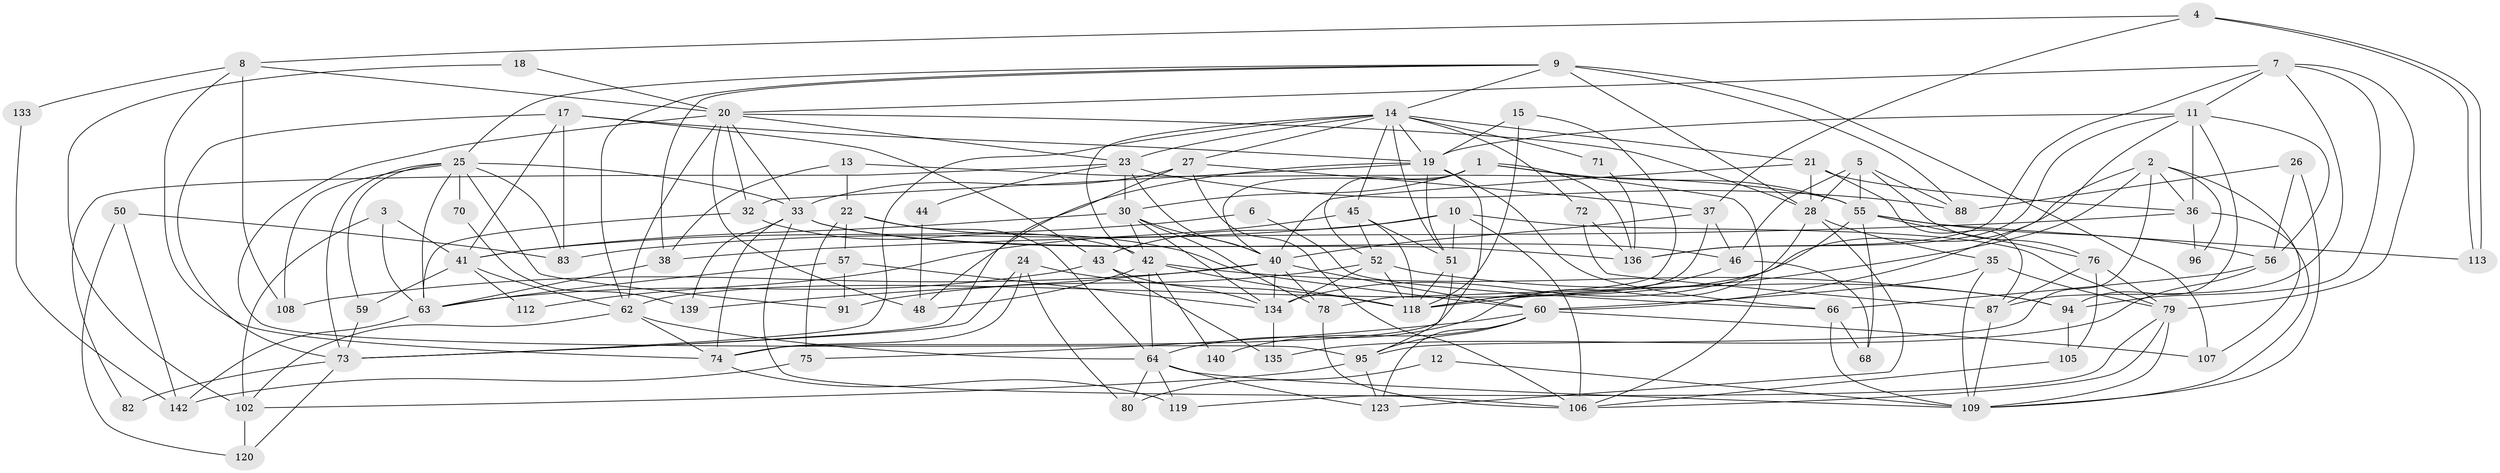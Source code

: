 // Generated by graph-tools (version 1.1) at 2025/24/03/03/25 07:24:03]
// undirected, 92 vertices, 229 edges
graph export_dot {
graph [start="1"]
  node [color=gray90,style=filled];
  1 [super="+65"];
  2 [super="+16"];
  3;
  4;
  5;
  6;
  7 [super="+39"];
  8 [super="+34"];
  9 [super="+29"];
  10 [super="+110"];
  11 [super="+128"];
  12;
  13 [super="+97"];
  14 [super="+67"];
  15;
  17 [super="+61"];
  18;
  19 [super="+31"];
  20 [super="+93"];
  21;
  22 [super="+111"];
  23 [super="+137"];
  24;
  25 [super="+58"];
  26;
  27 [super="+54"];
  28 [super="+69"];
  30 [super="+100"];
  32;
  33 [super="+101"];
  35 [super="+99"];
  36 [super="+124"];
  37 [super="+47"];
  38 [super="+103"];
  40 [super="+77"];
  41 [super="+131"];
  42 [super="+122"];
  43 [super="+86"];
  44;
  45 [super="+49"];
  46 [super="+114"];
  48;
  50 [super="+53"];
  51 [super="+127"];
  52 [super="+121"];
  55 [super="+117"];
  56 [super="+92"];
  57;
  59;
  60 [super="+115"];
  62 [super="+104"];
  63 [super="+116"];
  64 [super="+126"];
  66 [super="+90"];
  68;
  70;
  71;
  72;
  73 [super="+85"];
  74 [super="+129"];
  75;
  76 [super="+84"];
  78;
  79 [super="+81"];
  80;
  82;
  83;
  87 [super="+98"];
  88 [super="+89"];
  91;
  94 [super="+130"];
  95;
  96;
  102;
  105;
  106 [super="+132"];
  107;
  108;
  109 [super="+125"];
  112;
  113;
  118 [super="+141"];
  119;
  120;
  123;
  133;
  134 [super="+138"];
  135;
  136;
  139;
  140;
  142;
  1 -- 136;
  1 -- 106;
  1 -- 55;
  1 -- 52;
  1 -- 40;
  1 -- 30;
  2 -- 107;
  2 -- 96;
  2 -- 62;
  2 -- 95;
  2 -- 36;
  2 -- 118;
  3 -- 102;
  3 -- 41;
  3 -- 63;
  4 -- 37;
  4 -- 113;
  4 -- 113;
  4 -- 8;
  5 -- 55;
  5 -- 88;
  5 -- 46;
  5 -- 76;
  5 -- 28;
  6 -- 41;
  6 -- 66;
  7 -- 87;
  7 -- 136;
  7 -- 79;
  7 -- 94;
  7 -- 11;
  7 -- 20;
  8 -- 20;
  8 -- 133;
  8 -- 74;
  8 -- 108;
  9 -- 28;
  9 -- 14;
  9 -- 107;
  9 -- 88 [weight=2];
  9 -- 25;
  9 -- 62;
  9 -- 38;
  10 -- 43;
  10 -- 106;
  10 -- 51;
  10 -- 83;
  10 -- 79;
  11 -- 36 [weight=2];
  11 -- 60;
  11 -- 56;
  11 -- 94;
  11 -- 19;
  11 -- 136;
  12 -- 80;
  12 -- 109;
  13 -- 38;
  13 -- 22;
  13 -- 55;
  14 -- 21;
  14 -- 23;
  14 -- 42;
  14 -- 45;
  14 -- 71;
  14 -- 73;
  14 -- 19;
  14 -- 72;
  14 -- 51;
  14 -- 27;
  15 -- 78;
  15 -- 118;
  15 -- 19;
  17 -- 43;
  17 -- 73;
  17 -- 19;
  17 -- 83;
  17 -- 41;
  18 -- 102;
  18 -- 20;
  19 -- 48;
  19 -- 66;
  19 -- 74;
  19 -- 32;
  19 -- 51;
  20 -- 32;
  20 -- 28;
  20 -- 48;
  20 -- 33;
  20 -- 95;
  20 -- 62;
  20 -- 23;
  21 -- 40;
  21 -- 28;
  21 -- 36;
  21 -- 87;
  22 -- 57;
  22 -- 75;
  22 -- 60;
  22 -- 64;
  23 -- 40;
  23 -- 30;
  23 -- 82;
  23 -- 88;
  23 -- 44;
  24 -- 73;
  24 -- 74;
  24 -- 80;
  24 -- 118;
  25 -- 33;
  25 -- 59;
  25 -- 70;
  25 -- 83;
  25 -- 73;
  25 -- 91;
  25 -- 108;
  25 -- 63;
  26 -- 88;
  26 -- 56;
  26 -- 109;
  27 -- 33;
  27 -- 106;
  27 -- 73;
  27 -- 37;
  28 -- 35;
  28 -- 64;
  28 -- 123;
  30 -- 41;
  30 -- 134;
  30 -- 42;
  30 -- 40;
  30 -- 78;
  32 -- 42;
  32 -- 63;
  33 -- 74;
  33 -- 136;
  33 -- 139;
  33 -- 46;
  33 -- 106;
  35 -- 60;
  35 -- 79;
  35 -- 109;
  36 -- 96;
  36 -- 109;
  36 -- 38;
  37 -- 46;
  37 -- 40;
  37 -- 118;
  38 -- 63;
  40 -- 108;
  40 -- 134 [weight=2];
  40 -- 139;
  40 -- 60;
  40 -- 78;
  41 -- 59;
  41 -- 112;
  41 -- 62;
  42 -- 48;
  42 -- 118;
  42 -- 94;
  42 -- 140;
  42 -- 64;
  43 -- 134;
  43 -- 135;
  43 -- 63;
  44 -- 48;
  45 -- 112;
  45 -- 51;
  45 -- 52;
  45 -- 118;
  46 -- 118;
  46 -- 68;
  50 -- 142;
  50 -- 120;
  50 -- 83;
  51 -- 95;
  51 -- 118;
  52 -- 94;
  52 -- 118;
  52 -- 134;
  52 -- 91;
  55 -- 68;
  55 -- 134;
  55 -- 113;
  55 -- 56;
  55 -- 76;
  56 -- 135;
  56 -- 66;
  57 -- 134;
  57 -- 91;
  57 -- 63;
  59 -- 73;
  60 -- 75;
  60 -- 107;
  60 -- 140;
  60 -- 123;
  60 -- 95;
  62 -- 102;
  62 -- 64;
  62 -- 74;
  63 -- 142;
  64 -- 123;
  64 -- 109;
  64 -- 80;
  64 -- 119;
  66 -- 68;
  66 -- 109;
  70 -- 139;
  71 -- 136;
  72 -- 136;
  72 -- 87;
  73 -- 82;
  73 -- 120;
  74 -- 119;
  75 -- 142;
  76 -- 105;
  76 -- 79;
  76 -- 87;
  78 -- 106;
  79 -- 109;
  79 -- 119;
  79 -- 106;
  87 -- 109;
  94 -- 105;
  95 -- 102;
  95 -- 123;
  102 -- 120;
  105 -- 106;
  133 -- 142;
  134 -- 135;
}
